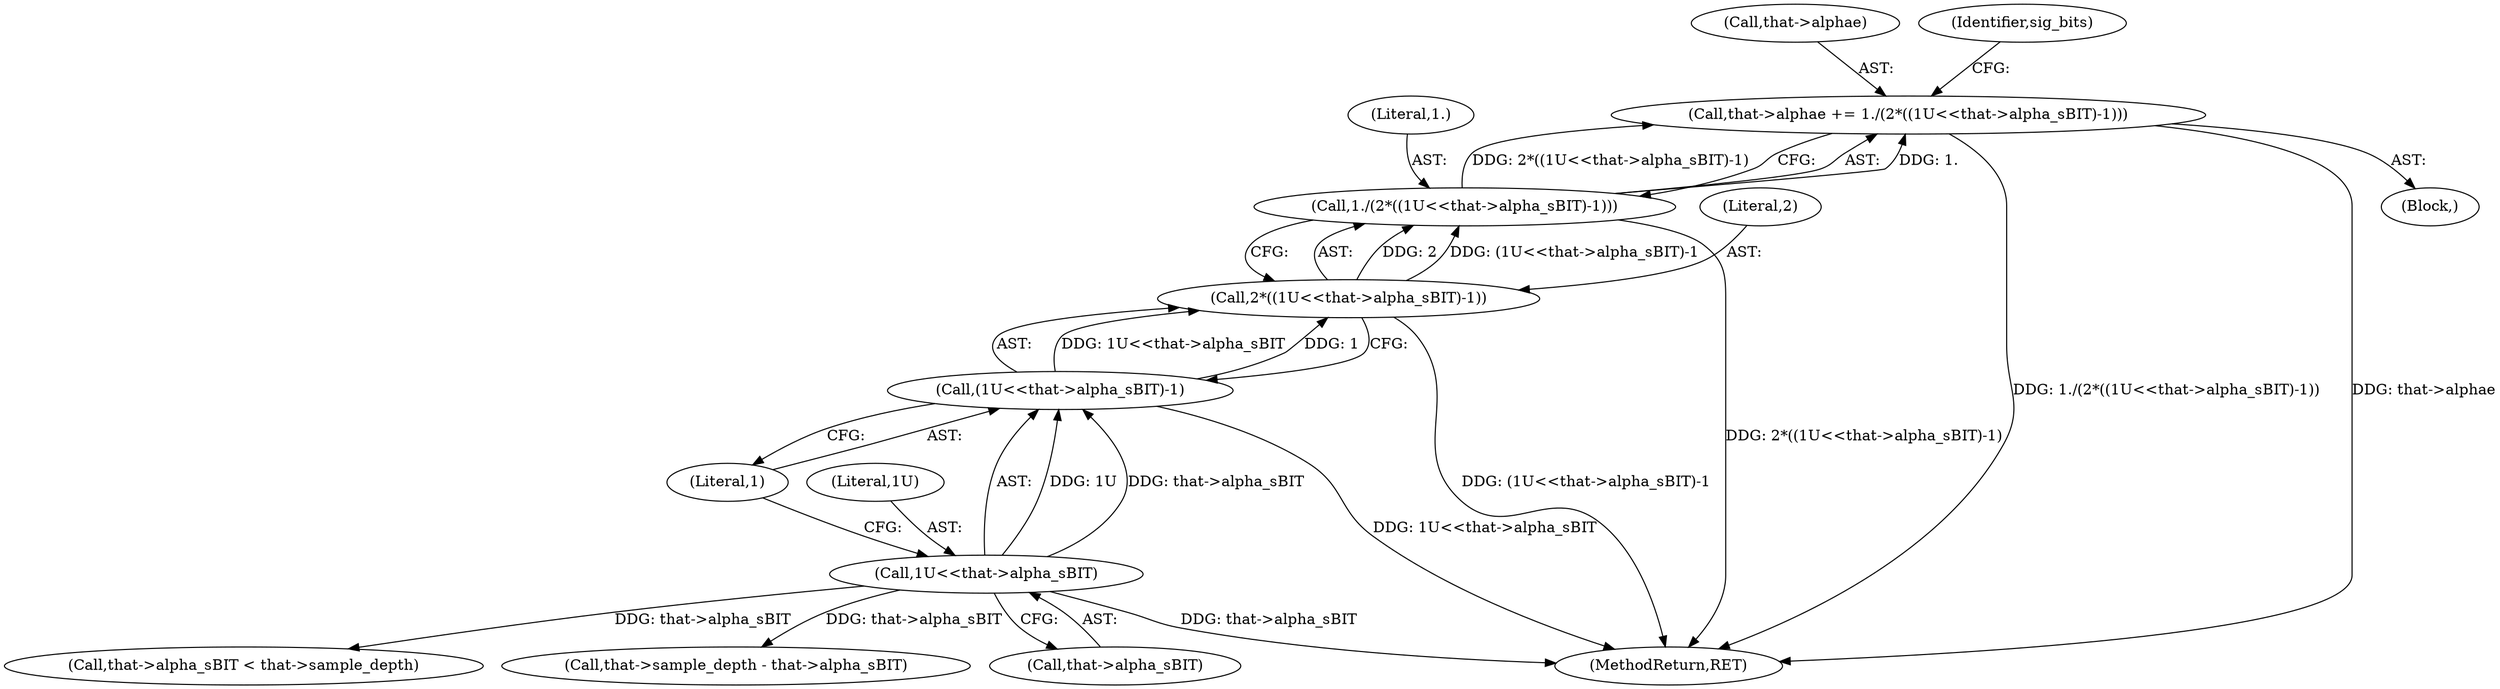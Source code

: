 digraph "0_Android_9d4853418ab2f754c2b63e091c29c5529b8b86ca_57@pointer" {
"1000329" [label="(Call,that->alphae += 1./(2*((1U<<that->alpha_sBIT)-1)))"];
"1000333" [label="(Call,1./(2*((1U<<that->alpha_sBIT)-1)))"];
"1000335" [label="(Call,2*((1U<<that->alpha_sBIT)-1))"];
"1000337" [label="(Call,(1U<<that->alpha_sBIT)-1)"];
"1000338" [label="(Call,1U<<that->alpha_sBIT)"];
"1000364" [label="(Call,that->alpha_sBIT < that->sample_depth)"];
"1000375" [label="(Call,that->sample_depth - that->alpha_sBIT)"];
"1000343" [label="(Literal,1)"];
"1000382" [label="(MethodReturn,RET)"];
"1000333" [label="(Call,1./(2*((1U<<that->alpha_sBIT)-1)))"];
"1000330" [label="(Call,that->alphae)"];
"1000339" [label="(Literal,1U)"];
"1000319" [label="(Block,)"];
"1000336" [label="(Literal,2)"];
"1000340" [label="(Call,that->alpha_sBIT)"];
"1000363" [label="(Identifier,sig_bits)"];
"1000337" [label="(Call,(1U<<that->alpha_sBIT)-1)"];
"1000334" [label="(Literal,1.)"];
"1000335" [label="(Call,2*((1U<<that->alpha_sBIT)-1))"];
"1000329" [label="(Call,that->alphae += 1./(2*((1U<<that->alpha_sBIT)-1)))"];
"1000338" [label="(Call,1U<<that->alpha_sBIT)"];
"1000329" -> "1000319"  [label="AST: "];
"1000329" -> "1000333"  [label="CFG: "];
"1000330" -> "1000329"  [label="AST: "];
"1000333" -> "1000329"  [label="AST: "];
"1000363" -> "1000329"  [label="CFG: "];
"1000329" -> "1000382"  [label="DDG: 1./(2*((1U<<that->alpha_sBIT)-1))"];
"1000329" -> "1000382"  [label="DDG: that->alphae"];
"1000333" -> "1000329"  [label="DDG: 1."];
"1000333" -> "1000329"  [label="DDG: 2*((1U<<that->alpha_sBIT)-1)"];
"1000333" -> "1000335"  [label="CFG: "];
"1000334" -> "1000333"  [label="AST: "];
"1000335" -> "1000333"  [label="AST: "];
"1000333" -> "1000382"  [label="DDG: 2*((1U<<that->alpha_sBIT)-1)"];
"1000335" -> "1000333"  [label="DDG: 2"];
"1000335" -> "1000333"  [label="DDG: (1U<<that->alpha_sBIT)-1"];
"1000335" -> "1000337"  [label="CFG: "];
"1000336" -> "1000335"  [label="AST: "];
"1000337" -> "1000335"  [label="AST: "];
"1000335" -> "1000382"  [label="DDG: (1U<<that->alpha_sBIT)-1"];
"1000337" -> "1000335"  [label="DDG: 1U<<that->alpha_sBIT"];
"1000337" -> "1000335"  [label="DDG: 1"];
"1000337" -> "1000343"  [label="CFG: "];
"1000338" -> "1000337"  [label="AST: "];
"1000343" -> "1000337"  [label="AST: "];
"1000337" -> "1000382"  [label="DDG: 1U<<that->alpha_sBIT"];
"1000338" -> "1000337"  [label="DDG: 1U"];
"1000338" -> "1000337"  [label="DDG: that->alpha_sBIT"];
"1000338" -> "1000340"  [label="CFG: "];
"1000339" -> "1000338"  [label="AST: "];
"1000340" -> "1000338"  [label="AST: "];
"1000343" -> "1000338"  [label="CFG: "];
"1000338" -> "1000382"  [label="DDG: that->alpha_sBIT"];
"1000338" -> "1000364"  [label="DDG: that->alpha_sBIT"];
"1000338" -> "1000375"  [label="DDG: that->alpha_sBIT"];
}
